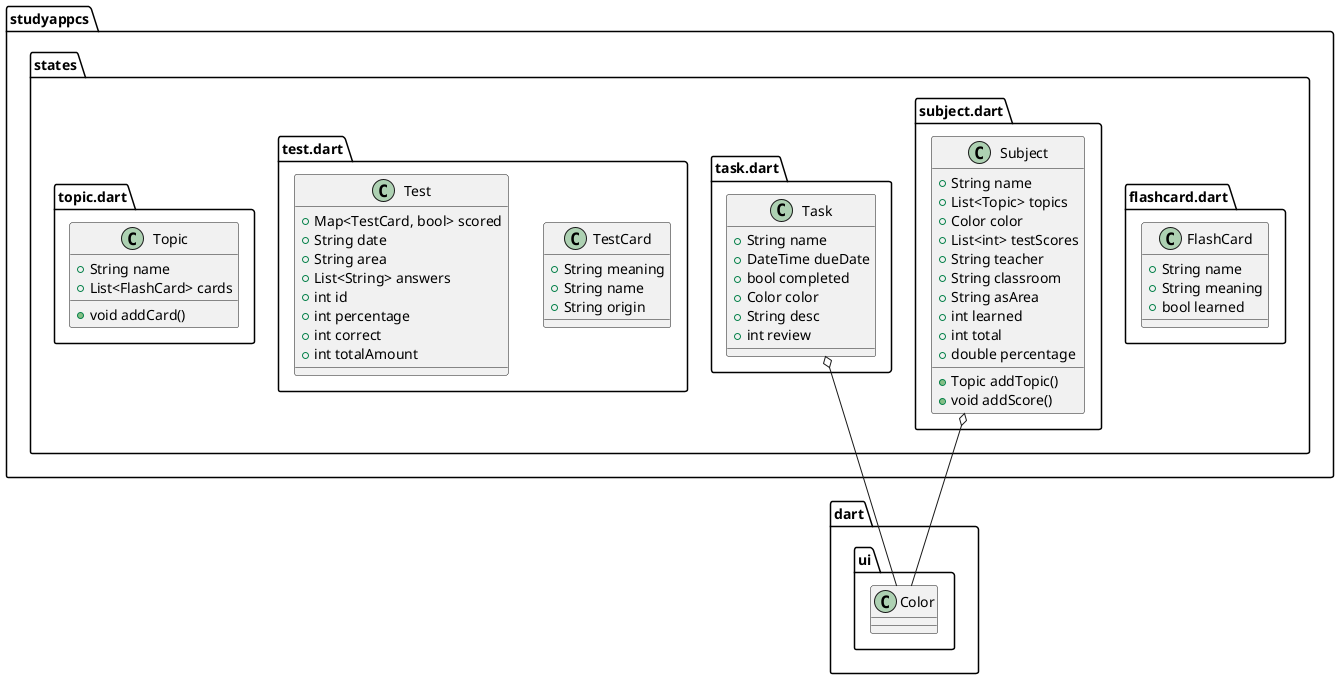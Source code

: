 @startuml csia
set namespaceSeparator ::

class "studyappcs::states::flashcard.dart::FlashCard" {
  +String name
  +String meaning
  +bool learned
}

class "studyappcs::states::subject.dart::Subject" {
  +String name
  +List<Topic> topics
  +Color color
  +List<int> testScores
  +String teacher
  +String classroom
  +String asArea
  +int learned
  +int total
  +double percentage
  +Topic addTopic()
  +void addScore()
}

"studyappcs::states::subject.dart::Subject" o-- "dart::ui::Color"

class "studyappcs::states::task.dart::Task" {
  +String name
  +DateTime dueDate
  +bool completed
  +Color color
  +String desc
  +int review
}

"studyappcs::states::task.dart::Task" o-- "dart::ui::Color"

class "studyappcs::states::test.dart::TestCard" {
  +String meaning
  +String name
  +String origin
}

class "studyappcs::states::test.dart::Test" {
  +Map<TestCard, bool> scored
  +String date
  +String area
  +List<String> answers
  +int id
  +int percentage
  +int correct
  +int totalAmount
}

class "studyappcs::states::topic.dart::Topic" {
  +String name
  +List<FlashCard> cards
  +void addCard()
}


@enduml
